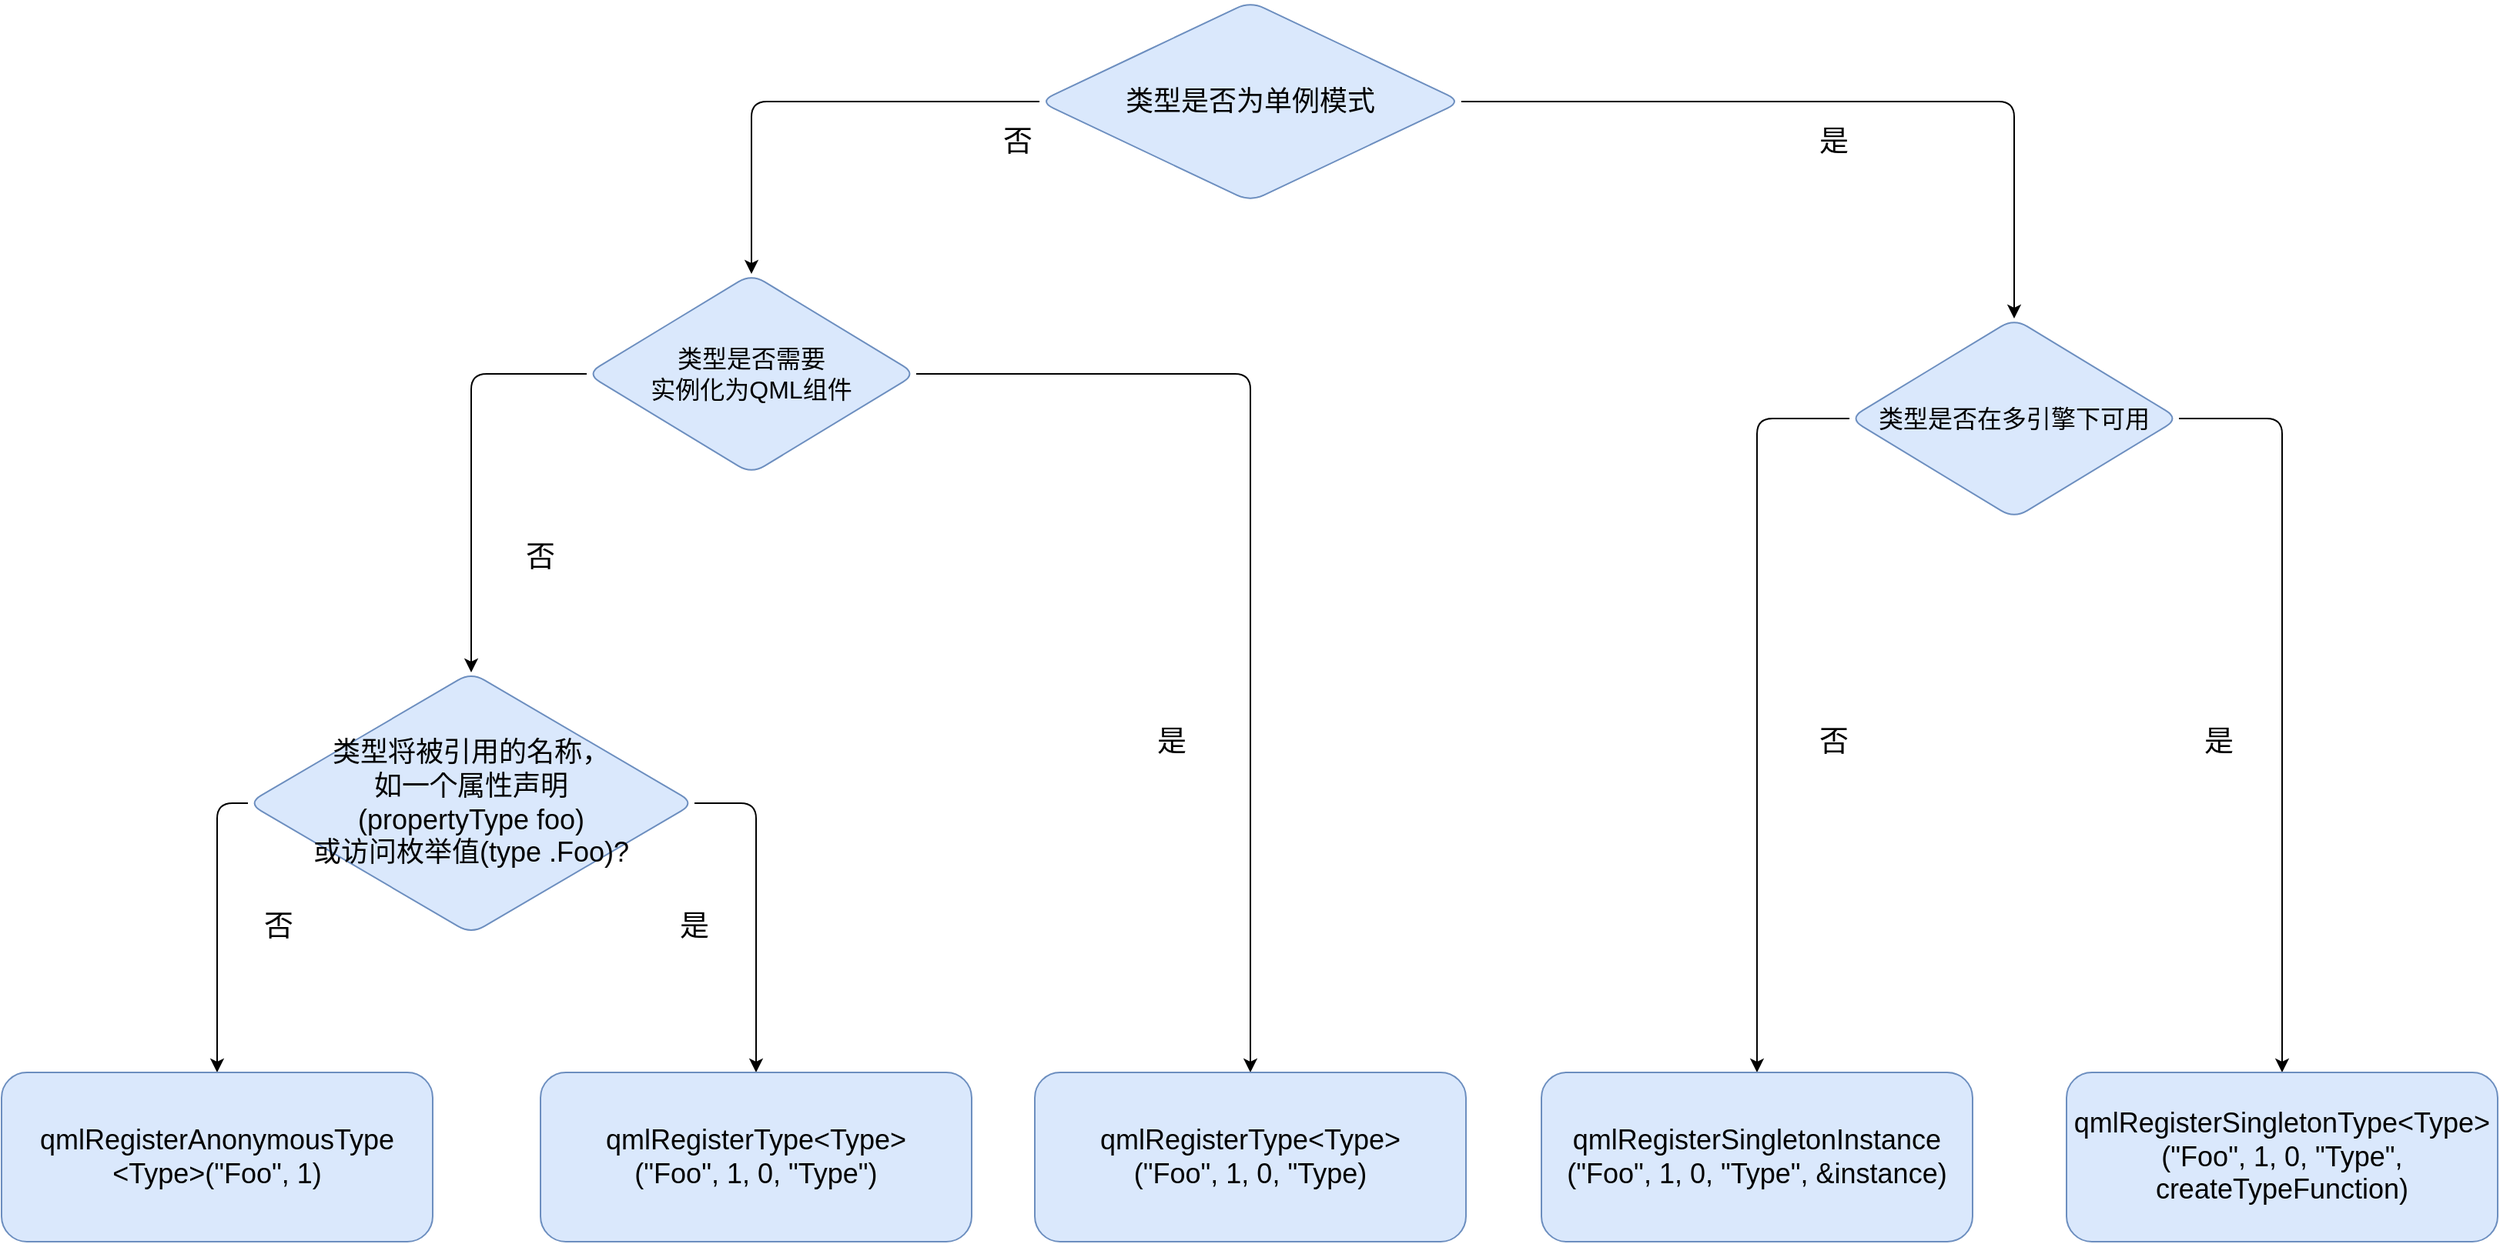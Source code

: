 <mxfile version="23.1.5" type="device">
  <diagram name="第 1 页" id="UIDL5zGrbZfmMvBLMXxF">
    <mxGraphModel dx="2876" dy="1206" grid="0" gridSize="10" guides="1" tooltips="1" connect="1" arrows="1" fold="1" page="1" pageScale="1" pageWidth="827" pageHeight="1169" math="0" shadow="0">
      <root>
        <mxCell id="0" />
        <mxCell id="1" parent="0" />
        <mxCell id="vMf-iUs0ifntF8y_PJQ5-11" style="edgeStyle=orthogonalEdgeStyle;rounded=1;orthogonalLoop=1;jettySize=auto;html=1;" edge="1" parent="1" source="vMf-iUs0ifntF8y_PJQ5-1" target="vMf-iUs0ifntF8y_PJQ5-2">
          <mxGeometry relative="1" as="geometry" />
        </mxCell>
        <mxCell id="vMf-iUs0ifntF8y_PJQ5-12" style="edgeStyle=orthogonalEdgeStyle;rounded=1;orthogonalLoop=1;jettySize=auto;html=1;" edge="1" parent="1" source="vMf-iUs0ifntF8y_PJQ5-1" target="vMf-iUs0ifntF8y_PJQ5-3">
          <mxGeometry relative="1" as="geometry" />
        </mxCell>
        <mxCell id="vMf-iUs0ifntF8y_PJQ5-1" value="&lt;font style=&quot;font-size: 18px;&quot;&gt;类型是否为单例模式&lt;/font&gt;" style="rhombus;whiteSpace=wrap;html=1;fillColor=#dae8fc;strokeColor=#6c8ebf;rounded=1;" vertex="1" parent="1">
          <mxGeometry x="244" y="74" width="274" height="130" as="geometry" />
        </mxCell>
        <mxCell id="vMf-iUs0ifntF8y_PJQ5-13" style="edgeStyle=orthogonalEdgeStyle;rounded=1;orthogonalLoop=1;jettySize=auto;html=1;entryX=0.5;entryY=0;entryDx=0;entryDy=0;exitX=1;exitY=0.5;exitDx=0;exitDy=0;" edge="1" parent="1" source="vMf-iUs0ifntF8y_PJQ5-2" target="vMf-iUs0ifntF8y_PJQ5-8">
          <mxGeometry relative="1" as="geometry" />
        </mxCell>
        <mxCell id="vMf-iUs0ifntF8y_PJQ5-14" style="edgeStyle=orthogonalEdgeStyle;rounded=1;orthogonalLoop=1;jettySize=auto;html=1;entryX=0.5;entryY=0;entryDx=0;entryDy=0;exitX=0;exitY=0.5;exitDx=0;exitDy=0;" edge="1" parent="1" source="vMf-iUs0ifntF8y_PJQ5-2" target="vMf-iUs0ifntF8y_PJQ5-4">
          <mxGeometry relative="1" as="geometry" />
        </mxCell>
        <mxCell id="vMf-iUs0ifntF8y_PJQ5-2" value="&lt;font style=&quot;font-size: 16px;&quot;&gt;类型是否需要&lt;br&gt;实例化为QML组件&lt;/font&gt;" style="rhombus;whiteSpace=wrap;html=1;fillColor=#dae8fc;strokeColor=#6c8ebf;rounded=1;" vertex="1" parent="1">
          <mxGeometry x="-50" y="251" width="214" height="130" as="geometry" />
        </mxCell>
        <mxCell id="vMf-iUs0ifntF8y_PJQ5-17" style="edgeStyle=orthogonalEdgeStyle;rounded=1;orthogonalLoop=1;jettySize=auto;html=1;exitX=0;exitY=0.5;exitDx=0;exitDy=0;" edge="1" parent="1" source="vMf-iUs0ifntF8y_PJQ5-3" target="vMf-iUs0ifntF8y_PJQ5-9">
          <mxGeometry relative="1" as="geometry" />
        </mxCell>
        <mxCell id="vMf-iUs0ifntF8y_PJQ5-18" style="edgeStyle=orthogonalEdgeStyle;rounded=1;orthogonalLoop=1;jettySize=auto;html=1;exitX=1;exitY=0.5;exitDx=0;exitDy=0;" edge="1" parent="1" source="vMf-iUs0ifntF8y_PJQ5-3" target="vMf-iUs0ifntF8y_PJQ5-10">
          <mxGeometry relative="1" as="geometry" />
        </mxCell>
        <mxCell id="vMf-iUs0ifntF8y_PJQ5-3" value="&lt;font style=&quot;font-size: 16px;&quot;&gt;类型是否在多引擎下可用&lt;/font&gt;" style="rhombus;whiteSpace=wrap;html=1;fillColor=#dae8fc;strokeColor=#6c8ebf;rounded=1;" vertex="1" parent="1">
          <mxGeometry x="770" y="280" width="214" height="130" as="geometry" />
        </mxCell>
        <mxCell id="vMf-iUs0ifntF8y_PJQ5-15" style="edgeStyle=orthogonalEdgeStyle;rounded=1;orthogonalLoop=1;jettySize=auto;html=1;exitX=1;exitY=0.5;exitDx=0;exitDy=0;" edge="1" parent="1" source="vMf-iUs0ifntF8y_PJQ5-4" target="vMf-iUs0ifntF8y_PJQ5-6">
          <mxGeometry relative="1" as="geometry" />
        </mxCell>
        <mxCell id="vMf-iUs0ifntF8y_PJQ5-16" style="edgeStyle=orthogonalEdgeStyle;rounded=1;orthogonalLoop=1;jettySize=auto;html=1;exitX=0;exitY=0.5;exitDx=0;exitDy=0;" edge="1" parent="1" source="vMf-iUs0ifntF8y_PJQ5-4" target="vMf-iUs0ifntF8y_PJQ5-5">
          <mxGeometry relative="1" as="geometry" />
        </mxCell>
        <mxCell id="vMf-iUs0ifntF8y_PJQ5-4" value="&lt;font style=&quot;font-size: 18px;&quot;&gt;类型将被引用的名称，&lt;br&gt;如一个属性声明&lt;br&gt;(propertyType foo)&lt;br&gt;或访问枚举值(type .Foo)?&lt;/font&gt;" style="rhombus;whiteSpace=wrap;html=1;fillColor=#dae8fc;strokeColor=#6c8ebf;rounded=1;" vertex="1" parent="1">
          <mxGeometry x="-270" y="510" width="290" height="170" as="geometry" />
        </mxCell>
        <mxCell id="vMf-iUs0ifntF8y_PJQ5-5" value="&lt;font style=&quot;font-size: 18px;&quot;&gt;qmlRegisterAnonymousType&lt;br&gt;&amp;lt;Type&amp;gt;(&quot;Foo&quot;, 1)&lt;/font&gt;" style="rounded=1;whiteSpace=wrap;html=1;fillColor=#dae8fc;strokeColor=#6c8ebf;" vertex="1" parent="1">
          <mxGeometry x="-430" y="770" width="280" height="110" as="geometry" />
        </mxCell>
        <mxCell id="vMf-iUs0ifntF8y_PJQ5-6" value="&lt;font style=&quot;font-size: 18px;&quot;&gt;qmlRegisterType&amp;lt;Type&amp;gt;&lt;br&gt;(&quot;Foo&quot;, 1, 0, &quot;Type&quot;)&lt;/font&gt;" style="rounded=1;whiteSpace=wrap;html=1;fillColor=#dae8fc;strokeColor=#6c8ebf;" vertex="1" parent="1">
          <mxGeometry x="-80" y="770" width="280" height="110" as="geometry" />
        </mxCell>
        <mxCell id="vMf-iUs0ifntF8y_PJQ5-8" value="&lt;font style=&quot;font-size: 18px;&quot;&gt;qmlRegisterType&amp;lt;Type&amp;gt;&lt;br&gt;(&quot;Foo&quot;, 1, 0, &quot;Type)&lt;/font&gt;" style="rounded=1;whiteSpace=wrap;html=1;fillColor=#dae8fc;strokeColor=#6c8ebf;" vertex="1" parent="1">
          <mxGeometry x="241" y="770" width="280" height="110" as="geometry" />
        </mxCell>
        <mxCell id="vMf-iUs0ifntF8y_PJQ5-9" value="&lt;font style=&quot;font-size: 18px;&quot;&gt;qmlRegisterSingletonInstance&lt;br&gt;(&quot;Foo&quot;, 1, 0, &quot;Type&quot;, &amp;amp;instance)&lt;/font&gt;" style="rounded=1;whiteSpace=wrap;html=1;fillColor=#dae8fc;strokeColor=#6c8ebf;" vertex="1" parent="1">
          <mxGeometry x="570" y="770" width="280" height="110" as="geometry" />
        </mxCell>
        <mxCell id="vMf-iUs0ifntF8y_PJQ5-10" value="&lt;font style=&quot;font-size: 18px;&quot;&gt;qmlRegisterSingletonType&amp;lt;Type&amp;gt;&lt;/font&gt;&lt;br style=&quot;border-color: var(--border-color); font-size: 18px;&quot;&gt;&lt;span style=&quot;font-size: 18px;&quot;&gt;(&quot;Foo&quot;, 1, 0, &quot;Type&quot;, &lt;br&gt;createTypeFunction)&lt;/span&gt;" style="rounded=1;whiteSpace=wrap;html=1;fillColor=#dae8fc;strokeColor=#6c8ebf;" vertex="1" parent="1">
          <mxGeometry x="911" y="770" width="280" height="110" as="geometry" />
        </mxCell>
        <mxCell id="vMf-iUs0ifntF8y_PJQ5-19" value="&lt;font style=&quot;font-size: 19px;&quot;&gt;否&lt;/font&gt;" style="text;html=1;align=center;verticalAlign=middle;whiteSpace=wrap;rounded=1;" vertex="1" parent="1">
          <mxGeometry x="200" y="150" width="60" height="30" as="geometry" />
        </mxCell>
        <mxCell id="vMf-iUs0ifntF8y_PJQ5-20" value="&lt;font style=&quot;font-size: 19px;&quot;&gt;是&lt;/font&gt;" style="text;html=1;align=center;verticalAlign=middle;whiteSpace=wrap;rounded=1;" vertex="1" parent="1">
          <mxGeometry x="730" y="150" width="60" height="30" as="geometry" />
        </mxCell>
        <mxCell id="vMf-iUs0ifntF8y_PJQ5-21" value="&lt;font style=&quot;font-size: 19px;&quot;&gt;是&lt;/font&gt;" style="text;html=1;align=center;verticalAlign=middle;whiteSpace=wrap;rounded=1;" vertex="1" parent="1">
          <mxGeometry x="980" y="540" width="60" height="30" as="geometry" />
        </mxCell>
        <mxCell id="vMf-iUs0ifntF8y_PJQ5-22" value="&lt;font style=&quot;font-size: 19px;&quot;&gt;否&lt;/font&gt;" style="text;html=1;align=center;verticalAlign=middle;whiteSpace=wrap;rounded=1;" vertex="1" parent="1">
          <mxGeometry x="730" y="540" width="60" height="30" as="geometry" />
        </mxCell>
        <mxCell id="vMf-iUs0ifntF8y_PJQ5-23" value="&lt;font style=&quot;font-size: 19px;&quot;&gt;是&lt;/font&gt;" style="text;html=1;align=center;verticalAlign=middle;whiteSpace=wrap;rounded=1;" vertex="1" parent="1">
          <mxGeometry x="300" y="540" width="60" height="30" as="geometry" />
        </mxCell>
        <mxCell id="vMf-iUs0ifntF8y_PJQ5-24" value="&lt;font style=&quot;font-size: 19px;&quot;&gt;否&lt;/font&gt;" style="text;html=1;align=center;verticalAlign=middle;whiteSpace=wrap;rounded=1;" vertex="1" parent="1">
          <mxGeometry x="-110" y="420" width="60" height="30" as="geometry" />
        </mxCell>
        <mxCell id="vMf-iUs0ifntF8y_PJQ5-25" value="&lt;font style=&quot;font-size: 19px;&quot;&gt;否&lt;/font&gt;" style="text;html=1;align=center;verticalAlign=middle;whiteSpace=wrap;rounded=1;" vertex="1" parent="1">
          <mxGeometry x="-280" y="660" width="60" height="30" as="geometry" />
        </mxCell>
        <mxCell id="vMf-iUs0ifntF8y_PJQ5-26" value="&lt;font style=&quot;font-size: 19px;&quot;&gt;是&lt;/font&gt;" style="text;html=1;align=center;verticalAlign=middle;whiteSpace=wrap;rounded=1;" vertex="1" parent="1">
          <mxGeometry x="-10" y="660" width="60" height="30" as="geometry" />
        </mxCell>
      </root>
    </mxGraphModel>
  </diagram>
</mxfile>
